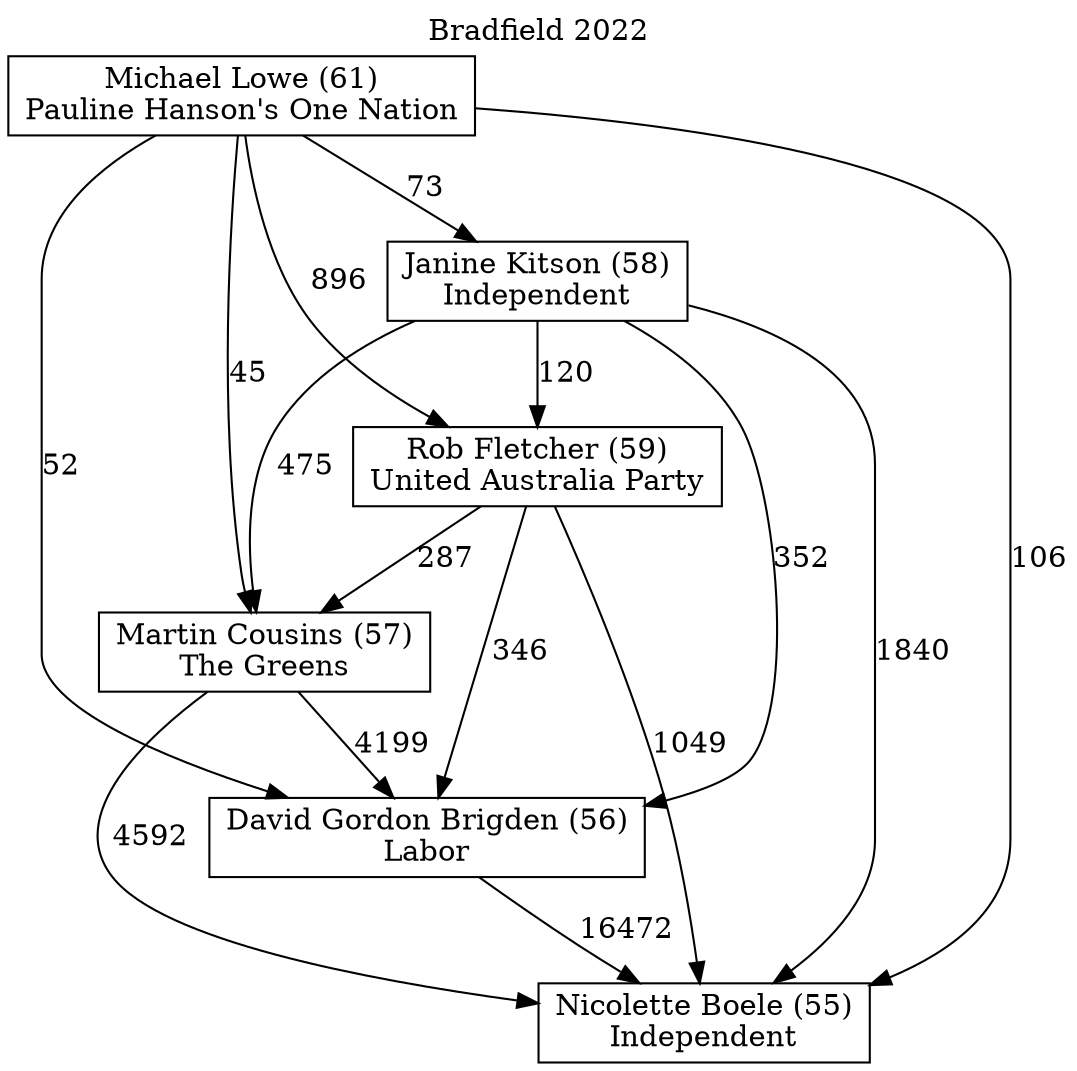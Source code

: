 // House preference flow
digraph "Nicolette Boele (55)_Bradfield_2022" {
	graph [label="Bradfield 2022" labelloc=t mclimit=10]
	node [shape=box]
	"David Gordon Brigden (56)" [label="David Gordon Brigden (56)
Labor"]
	"Janine Kitson (58)" [label="Janine Kitson (58)
Independent"]
	"Martin Cousins (57)" [label="Martin Cousins (57)
The Greens"]
	"Michael Lowe (61)" [label="Michael Lowe (61)
Pauline Hanson's One Nation"]
	"Nicolette Boele (55)" [label="Nicolette Boele (55)
Independent"]
	"Rob Fletcher (59)" [label="Rob Fletcher (59)
United Australia Party"]
	"David Gordon Brigden (56)" -> "Nicolette Boele (55)" [label=16472]
	"Janine Kitson (58)" -> "David Gordon Brigden (56)" [label=352]
	"Janine Kitson (58)" -> "Martin Cousins (57)" [label=475]
	"Janine Kitson (58)" -> "Nicolette Boele (55)" [label=1840]
	"Janine Kitson (58)" -> "Rob Fletcher (59)" [label=120]
	"Martin Cousins (57)" -> "David Gordon Brigden (56)" [label=4199]
	"Martin Cousins (57)" -> "Nicolette Boele (55)" [label=4592]
	"Michael Lowe (61)" -> "David Gordon Brigden (56)" [label=52]
	"Michael Lowe (61)" -> "Janine Kitson (58)" [label=73]
	"Michael Lowe (61)" -> "Martin Cousins (57)" [label=45]
	"Michael Lowe (61)" -> "Nicolette Boele (55)" [label=106]
	"Michael Lowe (61)" -> "Rob Fletcher (59)" [label=896]
	"Rob Fletcher (59)" -> "David Gordon Brigden (56)" [label=346]
	"Rob Fletcher (59)" -> "Martin Cousins (57)" [label=287]
	"Rob Fletcher (59)" -> "Nicolette Boele (55)" [label=1049]
}
